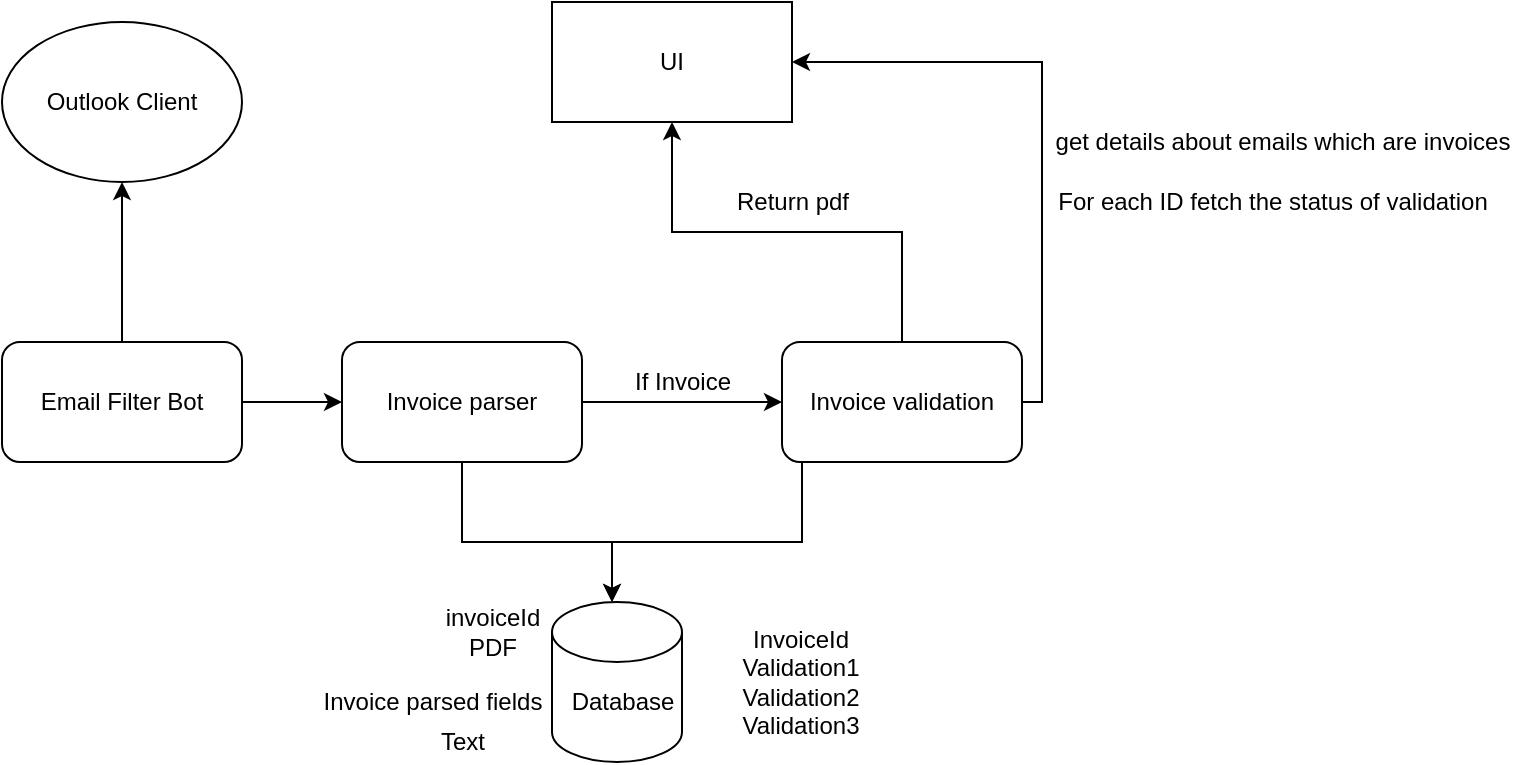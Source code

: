 <mxfile version="16.0.3" type="github">
  <diagram id="cC8-WRztXhtqzdF1TvB3" name="Page-1">
    <mxGraphModel dx="868" dy="450" grid="1" gridSize="10" guides="1" tooltips="1" connect="1" arrows="1" fold="1" page="1" pageScale="1" pageWidth="827" pageHeight="1169" math="0" shadow="0">
      <root>
        <mxCell id="0" />
        <mxCell id="1" parent="0" />
        <mxCell id="29YaXaSGXWP-zVD464Du-1" style="edgeStyle=orthogonalEdgeStyle;rounded=0;orthogonalLoop=1;jettySize=auto;html=1;exitX=1;exitY=0.5;exitDx=0;exitDy=0;" parent="1" source="29YaXaSGXWP-zVD464Du-11" target="29YaXaSGXWP-zVD464Du-3" edge="1">
          <mxGeometry relative="1" as="geometry">
            <Array as="points">
              <mxPoint x="570" y="270" />
              <mxPoint x="570" y="100" />
            </Array>
            <mxPoint x="490" y="230" as="sourcePoint" />
          </mxGeometry>
        </mxCell>
        <mxCell id="29YaXaSGXWP-zVD464Du-2" style="edgeStyle=orthogonalEdgeStyle;rounded=0;orthogonalLoop=1;jettySize=auto;html=1;" parent="1" source="29YaXaSGXWP-zVD464Du-11" target="29YaXaSGXWP-zVD464Du-3" edge="1">
          <mxGeometry relative="1" as="geometry" />
        </mxCell>
        <mxCell id="29YaXaSGXWP-zVD464Du-3" value="UI" style="rounded=0;whiteSpace=wrap;html=1;" parent="1" vertex="1">
          <mxGeometry x="325" y="70" width="120" height="60" as="geometry" />
        </mxCell>
        <mxCell id="29YaXaSGXWP-zVD464Du-4" value="" style="edgeStyle=orthogonalEdgeStyle;rounded=0;orthogonalLoop=1;jettySize=auto;html=1;" parent="1" source="29YaXaSGXWP-zVD464Du-6" target="29YaXaSGXWP-zVD464Du-9" edge="1">
          <mxGeometry relative="1" as="geometry" />
        </mxCell>
        <mxCell id="29YaXaSGXWP-zVD464Du-5" style="edgeStyle=orthogonalEdgeStyle;rounded=0;orthogonalLoop=1;jettySize=auto;html=1;entryX=0.5;entryY=1;entryDx=0;entryDy=0;" parent="1" source="29YaXaSGXWP-zVD464Du-6" target="29YaXaSGXWP-zVD464Du-14" edge="1">
          <mxGeometry relative="1" as="geometry">
            <mxPoint x="110" y="180" as="targetPoint" />
          </mxGeometry>
        </mxCell>
        <mxCell id="29YaXaSGXWP-zVD464Du-6" value="Email Filter Bot" style="rounded=1;whiteSpace=wrap;html=1;" parent="1" vertex="1">
          <mxGeometry x="50" y="240" width="120" height="60" as="geometry" />
        </mxCell>
        <mxCell id="29YaXaSGXWP-zVD464Du-7" value="" style="edgeStyle=orthogonalEdgeStyle;rounded=0;orthogonalLoop=1;jettySize=auto;html=1;" parent="1" source="29YaXaSGXWP-zVD464Du-9" target="29YaXaSGXWP-zVD464Du-11" edge="1">
          <mxGeometry relative="1" as="geometry" />
        </mxCell>
        <mxCell id="29YaXaSGXWP-zVD464Du-8" style="edgeStyle=orthogonalEdgeStyle;rounded=0;orthogonalLoop=1;jettySize=auto;html=1;" parent="1" source="29YaXaSGXWP-zVD464Du-9" target="29YaXaSGXWP-zVD464Du-15" edge="1">
          <mxGeometry relative="1" as="geometry">
            <Array as="points">
              <mxPoint x="280" y="340" />
              <mxPoint x="355" y="340" />
            </Array>
          </mxGeometry>
        </mxCell>
        <mxCell id="29YaXaSGXWP-zVD464Du-9" value="Invoice parser" style="rounded=1;whiteSpace=wrap;html=1;" parent="1" vertex="1">
          <mxGeometry x="220" y="240" width="120" height="60" as="geometry" />
        </mxCell>
        <mxCell id="29YaXaSGXWP-zVD464Du-10" style="edgeStyle=orthogonalEdgeStyle;rounded=0;orthogonalLoop=1;jettySize=auto;html=1;" parent="1" source="29YaXaSGXWP-zVD464Du-11" target="29YaXaSGXWP-zVD464Du-15" edge="1">
          <mxGeometry relative="1" as="geometry">
            <Array as="points">
              <mxPoint x="450" y="340" />
              <mxPoint x="355" y="340" />
            </Array>
          </mxGeometry>
        </mxCell>
        <mxCell id="29YaXaSGXWP-zVD464Du-11" value="Invoice validation" style="rounded=1;whiteSpace=wrap;html=1;" parent="1" vertex="1">
          <mxGeometry x="440" y="240" width="120" height="60" as="geometry" />
        </mxCell>
        <mxCell id="29YaXaSGXWP-zVD464Du-12" value="get details about emails which are invoices" style="text;html=1;align=center;verticalAlign=middle;resizable=0;points=[];autosize=1;strokeColor=none;fillColor=none;" parent="1" vertex="1">
          <mxGeometry x="570" y="130" width="240" height="20" as="geometry" />
        </mxCell>
        <mxCell id="29YaXaSGXWP-zVD464Du-13" value="For each ID fetch the status of validation" style="text;html=1;align=center;verticalAlign=middle;resizable=0;points=[];autosize=1;strokeColor=none;fillColor=none;" parent="1" vertex="1">
          <mxGeometry x="570" y="160" width="230" height="20" as="geometry" />
        </mxCell>
        <mxCell id="29YaXaSGXWP-zVD464Du-14" value="Outlook Client" style="ellipse;whiteSpace=wrap;html=1;" parent="1" vertex="1">
          <mxGeometry x="50" y="80" width="120" height="80" as="geometry" />
        </mxCell>
        <mxCell id="29YaXaSGXWP-zVD464Du-15" value="" style="shape=cylinder3;whiteSpace=wrap;html=1;boundedLbl=1;backgroundOutline=1;size=15;" parent="1" vertex="1">
          <mxGeometry x="325" y="370" width="65" height="80" as="geometry" />
        </mxCell>
        <mxCell id="29YaXaSGXWP-zVD464Du-16" value="If Invoice" style="text;html=1;align=center;verticalAlign=middle;resizable=0;points=[];autosize=1;strokeColor=none;fillColor=none;" parent="1" vertex="1">
          <mxGeometry x="360" y="250" width="60" height="20" as="geometry" />
        </mxCell>
        <mxCell id="29YaXaSGXWP-zVD464Du-17" value="InvoiceId&lt;br&gt;Validation1&lt;br&gt;Validation2&lt;br&gt;Validation3" style="text;html=1;align=center;verticalAlign=middle;resizable=0;points=[];autosize=1;strokeColor=none;fillColor=none;" parent="1" vertex="1">
          <mxGeometry x="414" y="380" width="70" height="60" as="geometry" />
        </mxCell>
        <mxCell id="29YaXaSGXWP-zVD464Du-18" value="Return pdf" style="text;html=1;align=center;verticalAlign=middle;resizable=0;points=[];autosize=1;strokeColor=none;fillColor=none;" parent="1" vertex="1">
          <mxGeometry x="410" y="160" width="70" height="20" as="geometry" />
        </mxCell>
        <mxCell id="29YaXaSGXWP-zVD464Du-19" value="Invoice parsed fields&lt;br&gt;" style="text;html=1;align=center;verticalAlign=middle;resizable=0;points=[];autosize=1;strokeColor=none;fillColor=none;" parent="1" vertex="1">
          <mxGeometry x="205" y="410" width="120" height="20" as="geometry" />
        </mxCell>
        <mxCell id="29YaXaSGXWP-zVD464Du-20" value="invoiceId&lt;br&gt;PDF" style="text;html=1;align=center;verticalAlign=middle;resizable=0;points=[];autosize=1;strokeColor=none;fillColor=none;" parent="1" vertex="1">
          <mxGeometry x="265" y="370" width="60" height="30" as="geometry" />
        </mxCell>
        <mxCell id="29YaXaSGXWP-zVD464Du-21" value="Text" style="text;html=1;align=center;verticalAlign=middle;resizable=0;points=[];autosize=1;strokeColor=none;fillColor=none;" parent="1" vertex="1">
          <mxGeometry x="260" y="430" width="40" height="20" as="geometry" />
        </mxCell>
        <mxCell id="ErzMzu7I0JQI4MmyYcn--1" value="Database" style="text;html=1;align=center;verticalAlign=middle;resizable=0;points=[];autosize=1;strokeColor=none;fillColor=none;" vertex="1" parent="1">
          <mxGeometry x="325" y="410" width="70" height="20" as="geometry" />
        </mxCell>
      </root>
    </mxGraphModel>
  </diagram>
</mxfile>
